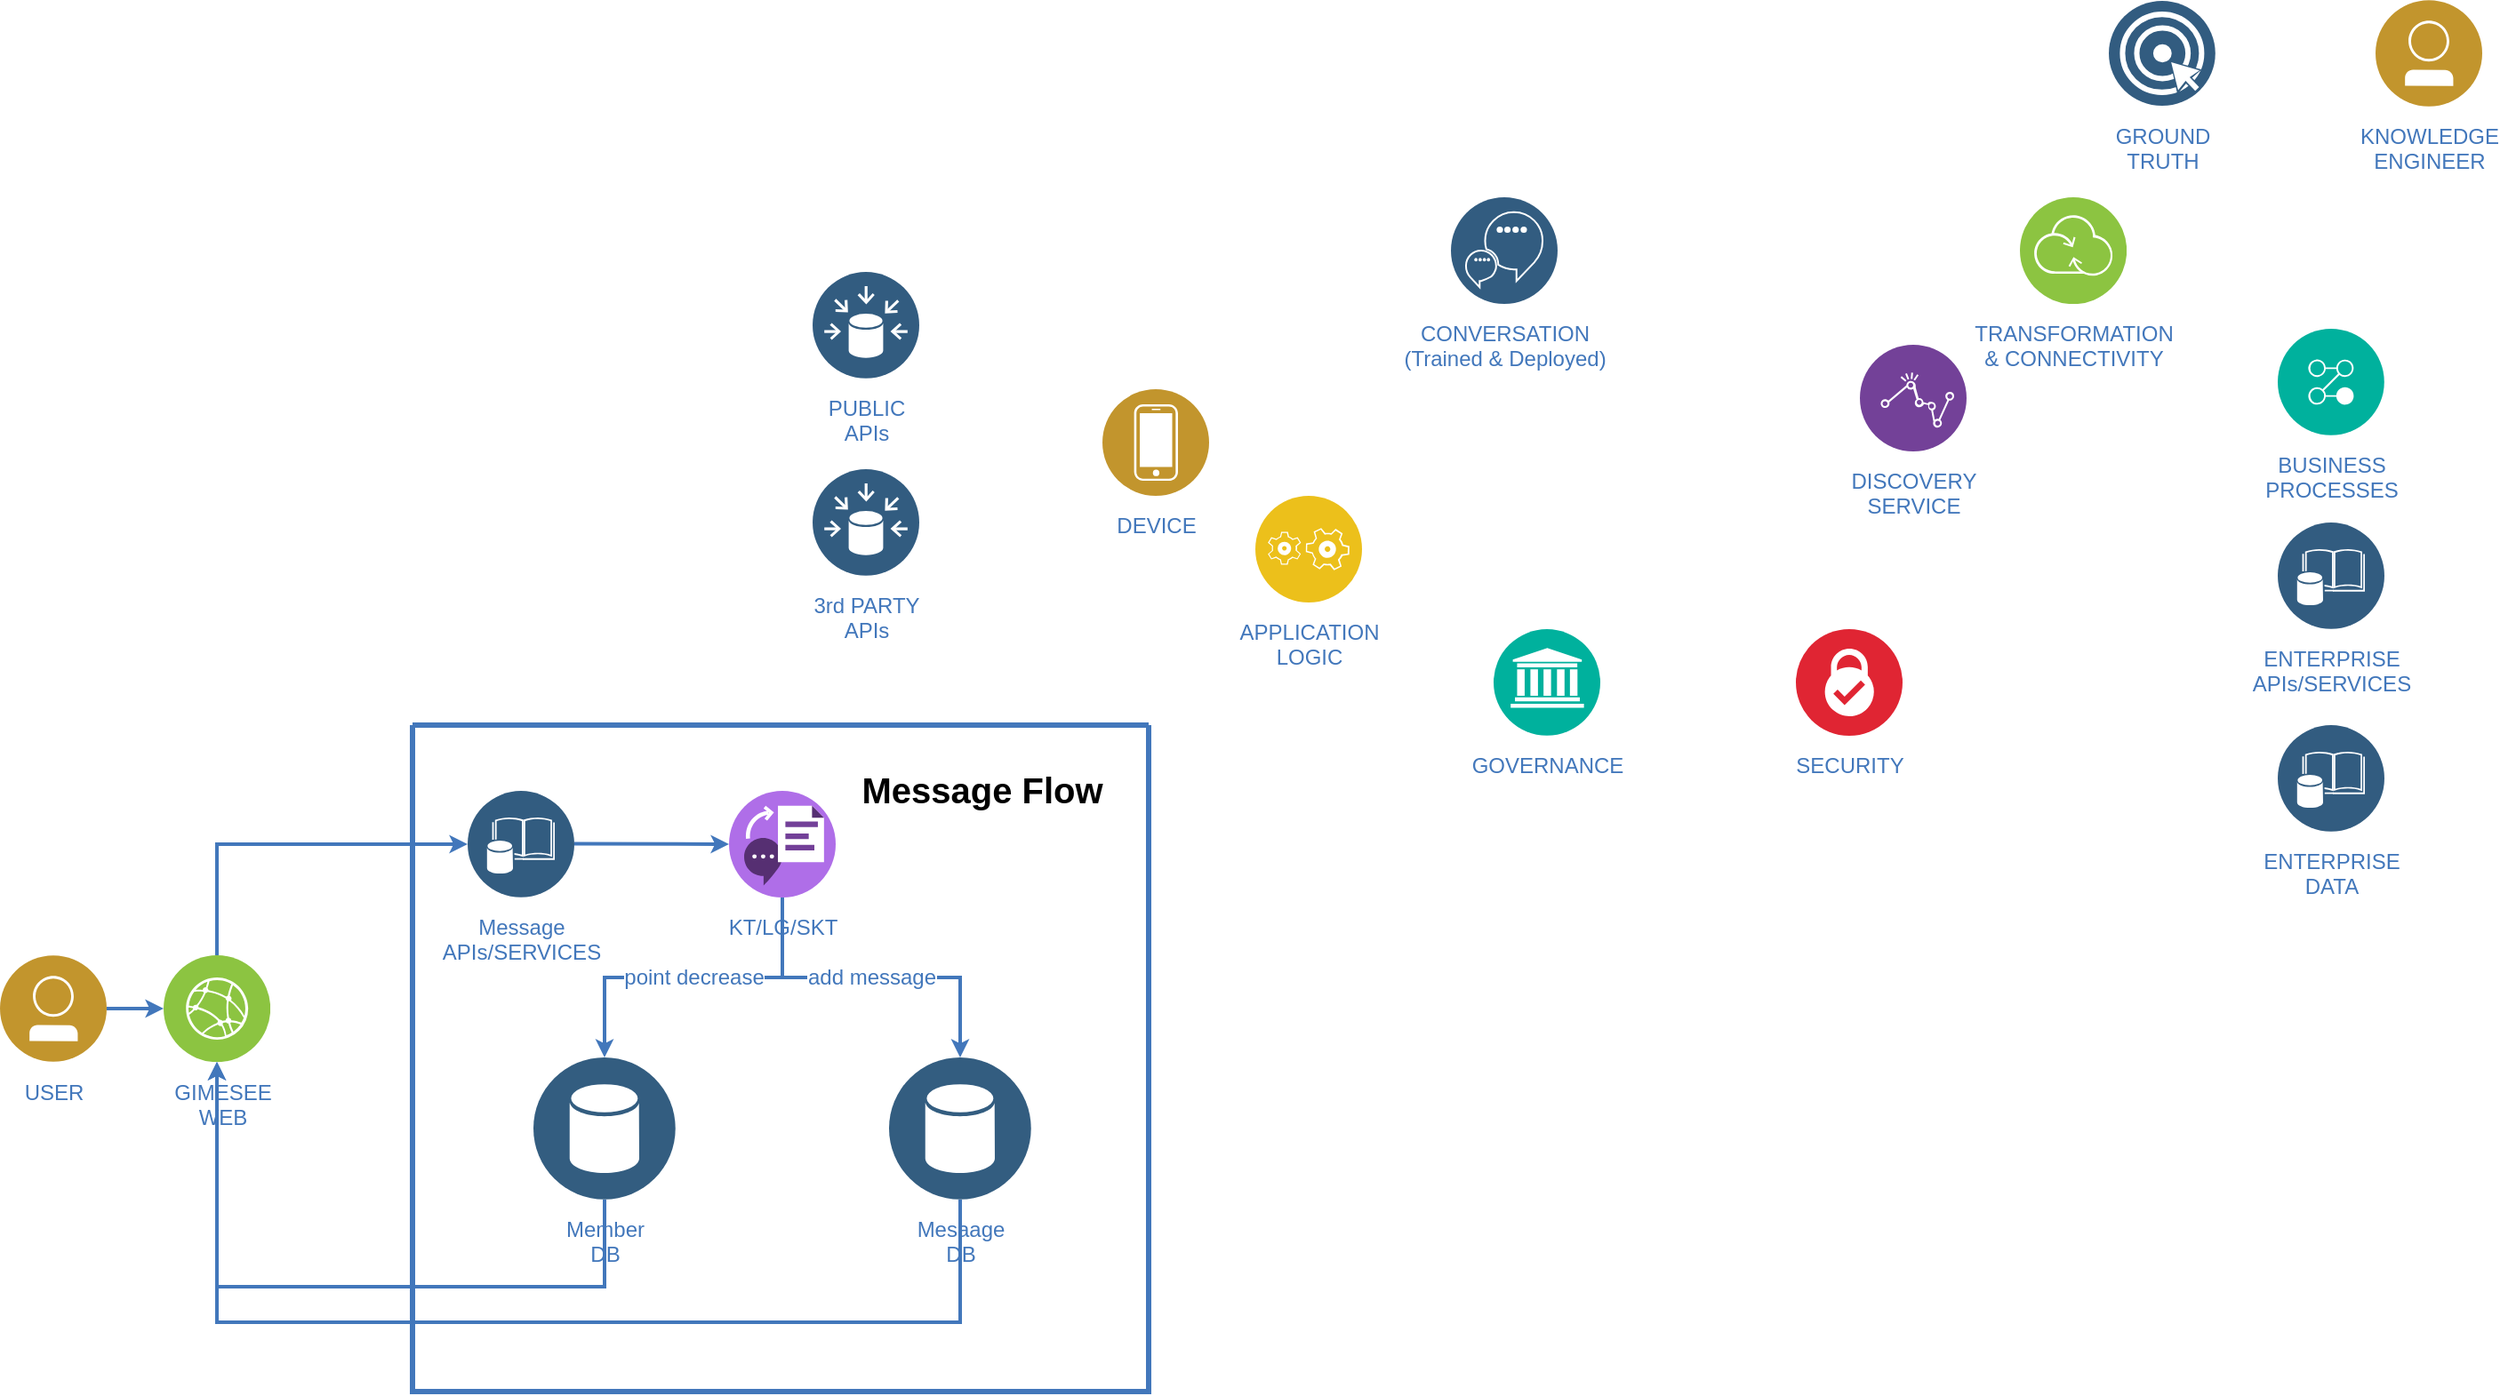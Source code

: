 <mxfile version="24.7.13">
  <diagram id="2f404044-711c-603c-8f00-f6bb4c023d3c" name="Page-1">
    <mxGraphModel dx="2393" dy="-78" grid="1" gridSize="10" guides="1" tooltips="1" connect="1" arrows="1" fold="1" page="1" pageScale="1" pageWidth="1169" pageHeight="827" background="none" math="0" shadow="0">
      <root>
        <mxCell id="0" />
        <mxCell id="1" parent="0" />
        <mxCell id="9B3w4tGorClJyQVFNq6n-242" value="GOVERNANCE" style="aspect=fixed;perimeter=ellipsePerimeter;html=1;align=center;shadow=0;dashed=0;image;image=img/lib/ibm/management/information_governance.svg;labelBackgroundColor=#ffffff;strokeColor=#4277BB;strokeWidth=2;fillColor=none;gradientColor=none;fontSize=12;fontColor=#4277BB;spacingTop=3;" parent="1" vertex="1">
          <mxGeometry x="520" y="1214" width="60" height="60" as="geometry" />
        </mxCell>
        <mxCell id="9B3w4tGorClJyQVFNq6n-243" value="SECURITY" style="aspect=fixed;perimeter=ellipsePerimeter;html=1;align=center;shadow=0;dashed=0;image;image=img/lib/ibm/security/security_services.svg;labelBackgroundColor=#ffffff;strokeColor=#4277BB;strokeWidth=2;fillColor=none;gradientColor=none;fontSize=12;fontColor=#4277BB;spacingTop=3;" parent="1" vertex="1">
          <mxGeometry x="690" y="1214" width="60" height="60" as="geometry" />
        </mxCell>
        <mxCell id="9B3w4tGorClJyQVFNq6n-244" value="PUBLIC&lt;div&gt;APIs&lt;/div&gt;" style="aspect=fixed;perimeter=ellipsePerimeter;html=1;align=center;shadow=0;dashed=0;image;image=img/lib/ibm/data/data_sources.svg;labelBackgroundColor=#ffffff;strokeColor=#4277BB;strokeWidth=2;fillColor=none;gradientColor=none;fontSize=12;fontColor=#4277BB;spacingTop=3;" parent="1" vertex="1">
          <mxGeometry x="137" y="1013" width="60" height="60" as="geometry" />
        </mxCell>
        <mxCell id="9B3w4tGorClJyQVFNq6n-245" value="3rd PARTY&lt;div&gt;APIs&lt;/div&gt;" style="aspect=fixed;perimeter=ellipsePerimeter;html=1;align=center;shadow=0;dashed=0;image;image=img/lib/ibm/data/data_sources.svg;labelBackgroundColor=#ffffff;strokeColor=#4277BB;strokeWidth=2;fillColor=none;gradientColor=none;fontSize=12;fontColor=#4277BB;spacingTop=3;" parent="1" vertex="1">
          <mxGeometry x="137" y="1124" width="60" height="60" as="geometry" />
        </mxCell>
        <mxCell id="9B3w4tGorClJyQVFNq6n-246" value="DEVICE" style="aspect=fixed;perimeter=ellipsePerimeter;html=1;align=center;shadow=0;dashed=0;image;image=img/lib/ibm/users/device.svg;labelBackgroundColor=#ffffff;strokeColor=#4277BB;strokeWidth=2;fillColor=none;gradientColor=none;fontSize=12;fontColor=#4277BB;spacingTop=3;" parent="1" vertex="1">
          <mxGeometry x="300" y="1079" width="60" height="60" as="geometry" />
        </mxCell>
        <mxCell id="9B3w4tGorClJyQVFNq6n-247" value="APPLICATION&lt;div&gt;LOGIC&lt;/div&gt;" style="aspect=fixed;perimeter=ellipsePerimeter;html=1;align=center;shadow=0;dashed=0;image;image=img/lib/ibm/applications/application_logic.svg;labelBackgroundColor=#ffffff;strokeColor=#4277BB;strokeWidth=2;fillColor=none;gradientColor=none;fontSize=12;fontColor=#4277BB;spacingTop=3;" parent="1" vertex="1">
          <mxGeometry x="386" y="1139" width="60" height="60" as="geometry" />
        </mxCell>
        <mxCell id="9B3w4tGorClJyQVFNq6n-248" value="CONVERSATION&lt;div&gt;(Trained &amp;amp; Deployed)&lt;/div&gt;" style="aspect=fixed;perimeter=ellipsePerimeter;html=1;align=center;shadow=0;dashed=0;image;image=img/lib/ibm/data/conversation_trained_deployed.svg;labelBackgroundColor=#ffffff;strokeColor=#4277BB;strokeWidth=2;fillColor=none;gradientColor=none;fontSize=12;fontColor=#4277BB;spacingTop=3;" parent="1" vertex="1">
          <mxGeometry x="496" y="971" width="60" height="60" as="geometry" />
        </mxCell>
        <mxCell id="9B3w4tGorClJyQVFNq6n-250" value="DISCOVERY&lt;div&gt;SERVICE&lt;/div&gt;" style="aspect=fixed;perimeter=ellipsePerimeter;html=1;align=center;shadow=0;dashed=0;image;image=img/lib/ibm/analytics/analytics.svg;labelBackgroundColor=#ffffff;strokeColor=#4277BB;strokeWidth=2;fillColor=none;gradientColor=none;fontSize=12;fontColor=#4277BB;spacingTop=3;" parent="1" vertex="1">
          <mxGeometry x="726" y="1054" width="60" height="60" as="geometry" />
        </mxCell>
        <mxCell id="9B3w4tGorClJyQVFNq6n-251" value="TRANSFORMATION&lt;div&gt;&amp;amp; CONNECTIVITY&lt;/div&gt;" style="aspect=fixed;perimeter=ellipsePerimeter;html=1;align=center;shadow=0;dashed=0;image;image=img/lib/ibm/infrastructure/transformation_connectivity.svg;labelBackgroundColor=#ffffff;strokeColor=#4277BB;strokeWidth=2;fillColor=none;gradientColor=none;fontSize=12;fontColor=#4277BB;spacingTop=3;" parent="1" vertex="1">
          <mxGeometry x="816" y="971" width="60" height="60" as="geometry" />
        </mxCell>
        <mxCell id="9B3w4tGorClJyQVFNq6n-253" value="BUSINESS&lt;div&gt;PROCESSES&lt;/div&gt;" style="aspect=fixed;perimeter=ellipsePerimeter;html=1;align=center;shadow=0;dashed=0;image;image=img/lib/ibm/management/process_management.svg;labelBackgroundColor=#ffffff;strokeColor=#4277BB;strokeWidth=2;fillColor=none;gradientColor=none;fontSize=12;fontColor=#4277BB;spacingTop=3;" parent="1" vertex="1">
          <mxGeometry x="961" y="1045" width="60" height="60" as="geometry" />
        </mxCell>
        <mxCell id="9B3w4tGorClJyQVFNq6n-254" value="ENTERPRISE&lt;div&gt;APIs/SERVICES&lt;/div&gt;" style="aspect=fixed;perimeter=ellipsePerimeter;html=1;align=center;shadow=0;dashed=0;image;image=img/lib/ibm/data/enterprise_data.svg;labelBackgroundColor=#ffffff;strokeColor=#4277BB;strokeWidth=2;fillColor=none;gradientColor=none;fontSize=12;fontColor=#4277BB;spacingTop=3;" parent="1" vertex="1">
          <mxGeometry x="961" y="1154" width="60" height="60" as="geometry" />
        </mxCell>
        <mxCell id="9B3w4tGorClJyQVFNq6n-255" value="ENTERPRISE&lt;div&gt;DATA&lt;/div&gt;" style="aspect=fixed;perimeter=ellipsePerimeter;html=1;align=center;shadow=0;dashed=0;image;image=img/lib/ibm/data/enterprise_data.svg;labelBackgroundColor=#ffffff;strokeColor=#4277BB;strokeWidth=2;fillColor=none;gradientColor=none;fontSize=12;fontColor=#4277BB;spacingTop=3;" parent="1" vertex="1">
          <mxGeometry x="961" y="1268" width="60" height="60" as="geometry" />
        </mxCell>
        <mxCell id="9B3w4tGorClJyQVFNq6n-256" value="GROUND&lt;div&gt;TRUTH&lt;/div&gt;" style="aspect=fixed;perimeter=ellipsePerimeter;html=1;align=center;shadow=0;dashed=0;image;image=img/lib/ibm/data/ground_truth.svg;labelBackgroundColor=#ffffff;strokeColor=#4277BB;strokeWidth=2;fillColor=none;gradientColor=none;fontSize=12;fontColor=#4277BB;spacingTop=3;" parent="1" vertex="1">
          <mxGeometry x="866" y="860" width="60" height="60" as="geometry" />
        </mxCell>
        <mxCell id="9B3w4tGorClJyQVFNq6n-257" value="KNOWLEDGE&lt;div&gt;ENGINEER&lt;/div&gt;" style="aspect=fixed;perimeter=ellipsePerimeter;html=1;align=center;shadow=0;dashed=0;image;image=img/lib/ibm/users/user.svg;labelBackgroundColor=#ffffff;strokeColor=#4277BB;strokeWidth=2;fillColor=none;gradientColor=none;fontSize=12;fontColor=#4277BB;spacingTop=3;" parent="1" vertex="1">
          <mxGeometry x="1016" y="860" width="60" height="60" as="geometry" />
        </mxCell>
        <mxCell id="Y3wIEpt85rSjA5f8IIfG-256" style="edgeStyle=elbowEdgeStyle;rounded=0;elbow=vertical;html=1;labelBackgroundColor=#ffffff;startArrow=none;startFill=0;startSize=4;endArrow=classic;endFill=1;endSize=4;jettySize=auto;orthogonalLoop=1;strokeColor=#4277BB;strokeWidth=2;fontSize=12;fontColor=#4277BB;exitX=0.5;exitY=0;exitDx=0;exitDy=0;entryX=0;entryY=0.5;entryDx=0;entryDy=0;" edge="1" parent="1" source="Y3wIEpt85rSjA5f8IIfG-267" target="Y3wIEpt85rSjA5f8IIfG-259">
          <mxGeometry relative="1" as="geometry">
            <Array as="points">
              <mxPoint x="-128" y="1335" />
            </Array>
            <mxPoint x="-118" y="1334" as="targetPoint" />
            <mxPoint x="-158" y="1816.139" as="sourcePoint" />
          </mxGeometry>
        </mxCell>
        <mxCell id="Y3wIEpt85rSjA5f8IIfG-257" value="USER" style="aspect=fixed;perimeter=ellipsePerimeter;html=1;align=center;shadow=0;dashed=0;image;image=img/lib/ibm/users/user.svg;labelBackgroundColor=#ffffff;strokeColor=#4277BB;strokeWidth=2;fillColor=none;gradientColor=none;fontSize=12;fontColor=#4277BB;spacingTop=3;" vertex="1" parent="1">
          <mxGeometry x="-320" y="1397.5" width="60" height="60" as="geometry" />
        </mxCell>
        <mxCell id="Y3wIEpt85rSjA5f8IIfG-258" value="" style="swimlane;shadow=0;labelBackgroundColor=#007FFF;strokeColor=#4277BB;fillColor=none;gradientColor=none;fontColor=#000000;align=right;collapsible=0;startSize=0;strokeWidth=3;" vertex="1" parent="1">
          <mxGeometry x="-88" y="1268" width="414" height="375" as="geometry" />
        </mxCell>
        <mxCell id="Y3wIEpt85rSjA5f8IIfG-259" value="&lt;div&gt;Message&lt;/div&gt;&lt;div&gt;APIs/SERVICES&lt;/div&gt;" style="aspect=fixed;perimeter=ellipsePerimeter;html=1;align=center;shadow=0;dashed=0;image;image=img/lib/ibm/data/enterprise_data.svg;labelBackgroundColor=#ffffff;strokeColor=#4277BB;strokeWidth=2;fillColor=none;gradientColor=none;fontSize=12;fontColor=#4277BB;spacingTop=3;" vertex="1" parent="Y3wIEpt85rSjA5f8IIfG-258">
          <mxGeometry x="31" y="37" width="60" height="60" as="geometry" />
        </mxCell>
        <mxCell id="Y3wIEpt85rSjA5f8IIfG-260" style="edgeStyle=elbowEdgeStyle;rounded=0;elbow=vertical;html=1;labelBackgroundColor=#ffffff;startArrow=none;startFill=0;startSize=4;endArrow=classic;endFill=1;endSize=4;jettySize=auto;orthogonalLoop=1;strokeColor=#4277BB;strokeWidth=2;fontSize=12;fontColor=#4277BB;entryX=0;entryY=0.5;entryDx=0;entryDy=0;" edge="1" parent="Y3wIEpt85rSjA5f8IIfG-258" target="Y3wIEpt85rSjA5f8IIfG-261">
          <mxGeometry relative="1" as="geometry">
            <mxPoint x="91" y="66.76" as="sourcePoint" />
            <mxPoint x="123" y="66.76" as="targetPoint" />
          </mxGeometry>
        </mxCell>
        <mxCell id="Y3wIEpt85rSjA5f8IIfG-261" value="KT/LG/SKT" style="aspect=fixed;perimeter=ellipsePerimeter;html=1;align=center;shadow=0;dashed=0;image;image=img/lib/ibm/miscellaneous/text_to_speech.svg;labelBackgroundColor=#ffffff;strokeColor=#4277BB;strokeWidth=2;fillColor=none;gradientColor=none;fontSize=12;fontColor=#4277BB;spacingTop=3;" vertex="1" parent="Y3wIEpt85rSjA5f8IIfG-258">
          <mxGeometry x="178" y="37" width="60" height="60" as="geometry" />
        </mxCell>
        <mxCell id="Y3wIEpt85rSjA5f8IIfG-262" value="&lt;div&gt;Mesaage&lt;/div&gt;&lt;div&gt;DB&lt;/div&gt;" style="aspect=fixed;perimeter=ellipsePerimeter;html=1;align=center;shadow=0;dashed=0;image;image=img/lib/ibm/data/data_services.svg;labelBackgroundColor=#ffffff;strokeColor=#4277BB;strokeWidth=2;fillColor=none;gradientColor=none;fontSize=12;fontColor=#4277BB;spacingTop=3;" vertex="1" parent="Y3wIEpt85rSjA5f8IIfG-258">
          <mxGeometry x="268" y="187" width="80" height="80" as="geometry" />
        </mxCell>
        <mxCell id="Y3wIEpt85rSjA5f8IIfG-263" value="&lt;div&gt;Member&lt;/div&gt;&lt;div&gt;DB&lt;/div&gt;" style="aspect=fixed;perimeter=ellipsePerimeter;html=1;align=center;shadow=0;dashed=0;image;image=img/lib/ibm/data/data_services.svg;labelBackgroundColor=#ffffff;strokeColor=#4277BB;strokeWidth=2;fillColor=none;gradientColor=none;fontSize=12;fontColor=#4277BB;spacingTop=3;" vertex="1" parent="Y3wIEpt85rSjA5f8IIfG-258">
          <mxGeometry x="68" y="187" width="80" height="80" as="geometry" />
        </mxCell>
        <mxCell id="Y3wIEpt85rSjA5f8IIfG-264" value="point decrease" style="edgeStyle=elbowEdgeStyle;rounded=0;elbow=vertical;html=1;labelBackgroundColor=#ffffff;startArrow=none;startFill=0;startSize=4;endArrow=classic;endFill=1;endSize=4;jettySize=auto;orthogonalLoop=1;strokeColor=#4277BB;strokeWidth=2;fontSize=12;fontColor=#4277BB;entryX=0.5;entryY=0;entryDx=0;entryDy=0;exitX=0.5;exitY=1;exitDx=0;exitDy=0;" edge="1" parent="Y3wIEpt85rSjA5f8IIfG-258" source="Y3wIEpt85rSjA5f8IIfG-261" target="Y3wIEpt85rSjA5f8IIfG-263">
          <mxGeometry relative="1" as="geometry">
            <mxPoint x="101" y="76.76" as="sourcePoint" />
            <mxPoint x="188" y="77" as="targetPoint" />
          </mxGeometry>
        </mxCell>
        <mxCell id="Y3wIEpt85rSjA5f8IIfG-265" value="add message" style="edgeStyle=elbowEdgeStyle;rounded=0;elbow=vertical;html=1;labelBackgroundColor=#ffffff;startArrow=none;startFill=0;startSize=4;endArrow=classic;endFill=1;endSize=4;jettySize=auto;orthogonalLoop=1;strokeColor=#4277BB;strokeWidth=2;fontSize=12;fontColor=#4277BB;entryX=0.5;entryY=0;entryDx=0;entryDy=0;exitX=0.5;exitY=1;exitDx=0;exitDy=0;" edge="1" parent="Y3wIEpt85rSjA5f8IIfG-258" source="Y3wIEpt85rSjA5f8IIfG-261" target="Y3wIEpt85rSjA5f8IIfG-262">
          <mxGeometry relative="1" as="geometry">
            <mxPoint x="218" y="107" as="sourcePoint" />
            <mxPoint x="118" y="197" as="targetPoint" />
          </mxGeometry>
        </mxCell>
        <mxCell id="Y3wIEpt85rSjA5f8IIfG-266" value="&lt;p&gt;&lt;font style=&quot;font-size: 20px;&quot;&gt;&lt;b&gt;Message Flow&lt;/b&gt;&lt;/font&gt;&lt;/p&gt;" style="text;html=1;align=center;verticalAlign=middle;resizable=0;points=[];autosize=1;strokeColor=none;fillColor=none;" vertex="1" parent="Y3wIEpt85rSjA5f8IIfG-258">
          <mxGeometry x="240" y="6" width="160" height="60" as="geometry" />
        </mxCell>
        <mxCell id="Y3wIEpt85rSjA5f8IIfG-267" value="GIMESEE&lt;div&gt;WEB&lt;/div&gt;" style="aspect=fixed;perimeter=ellipsePerimeter;html=1;align=center;shadow=0;image;image=img/lib/ibm/infrastructure/edge_services.svg;labelBackgroundColor=#ffffff;strokeColor=none;strokeWidth=2;fillColor=#808080;gradientColor=none;fontSize=12;fontColor=#4277BB;rounded=0;verticalAlign=top;spacingLeft=5;spacingTop=3;" vertex="1" parent="1">
          <mxGeometry x="-228" y="1397.5" width="60" height="60" as="geometry" />
        </mxCell>
        <mxCell id="Y3wIEpt85rSjA5f8IIfG-268" style="edgeStyle=elbowEdgeStyle;rounded=0;elbow=vertical;html=1;labelBackgroundColor=#ffffff;startArrow=none;startFill=0;startSize=4;endArrow=classic;endFill=1;endSize=4;jettySize=auto;orthogonalLoop=1;strokeColor=#4277BB;strokeWidth=2;fontSize=12;fontColor=#4277BB;" edge="1" parent="1" source="Y3wIEpt85rSjA5f8IIfG-257" target="Y3wIEpt85rSjA5f8IIfG-267">
          <mxGeometry relative="1" as="geometry" />
        </mxCell>
        <mxCell id="Y3wIEpt85rSjA5f8IIfG-269" style="edgeStyle=elbowEdgeStyle;rounded=0;elbow=vertical;html=1;labelBackgroundColor=#ffffff;startArrow=none;startFill=0;startSize=4;endArrow=classic;endFill=1;endSize=4;jettySize=auto;orthogonalLoop=1;strokeColor=#4277BB;strokeWidth=2;fontSize=12;fontColor=#4277BB;entryX=0.5;entryY=1;entryDx=0;entryDy=0;exitX=0.5;exitY=1;exitDx=0;exitDy=0;" edge="1" parent="1" source="Y3wIEpt85rSjA5f8IIfG-262" target="Y3wIEpt85rSjA5f8IIfG-267">
          <mxGeometry relative="1" as="geometry">
            <mxPoint x="5" y="1348.76" as="sourcePoint" />
            <mxPoint x="92" y="1349" as="targetPoint" />
            <Array as="points">
              <mxPoint x="2" y="1604" />
            </Array>
          </mxGeometry>
        </mxCell>
        <mxCell id="Y3wIEpt85rSjA5f8IIfG-270" style="edgeStyle=elbowEdgeStyle;rounded=0;elbow=vertical;html=1;labelBackgroundColor=#ffffff;startArrow=none;startFill=0;startSize=4;endArrow=classic;endFill=1;endSize=4;jettySize=auto;orthogonalLoop=1;strokeColor=#4277BB;strokeWidth=2;fontSize=12;fontColor=#4277BB;entryX=0.5;entryY=1;entryDx=0;entryDy=0;exitX=0.5;exitY=1;exitDx=0;exitDy=0;" edge="1" parent="1" source="Y3wIEpt85rSjA5f8IIfG-263" target="Y3wIEpt85rSjA5f8IIfG-267">
          <mxGeometry relative="1" as="geometry">
            <mxPoint x="222" y="1549" as="sourcePoint" />
            <mxPoint x="-188" y="1468" as="targetPoint" />
            <Array as="points">
              <mxPoint x="-88" y="1584" />
            </Array>
          </mxGeometry>
        </mxCell>
      </root>
    </mxGraphModel>
  </diagram>
</mxfile>
